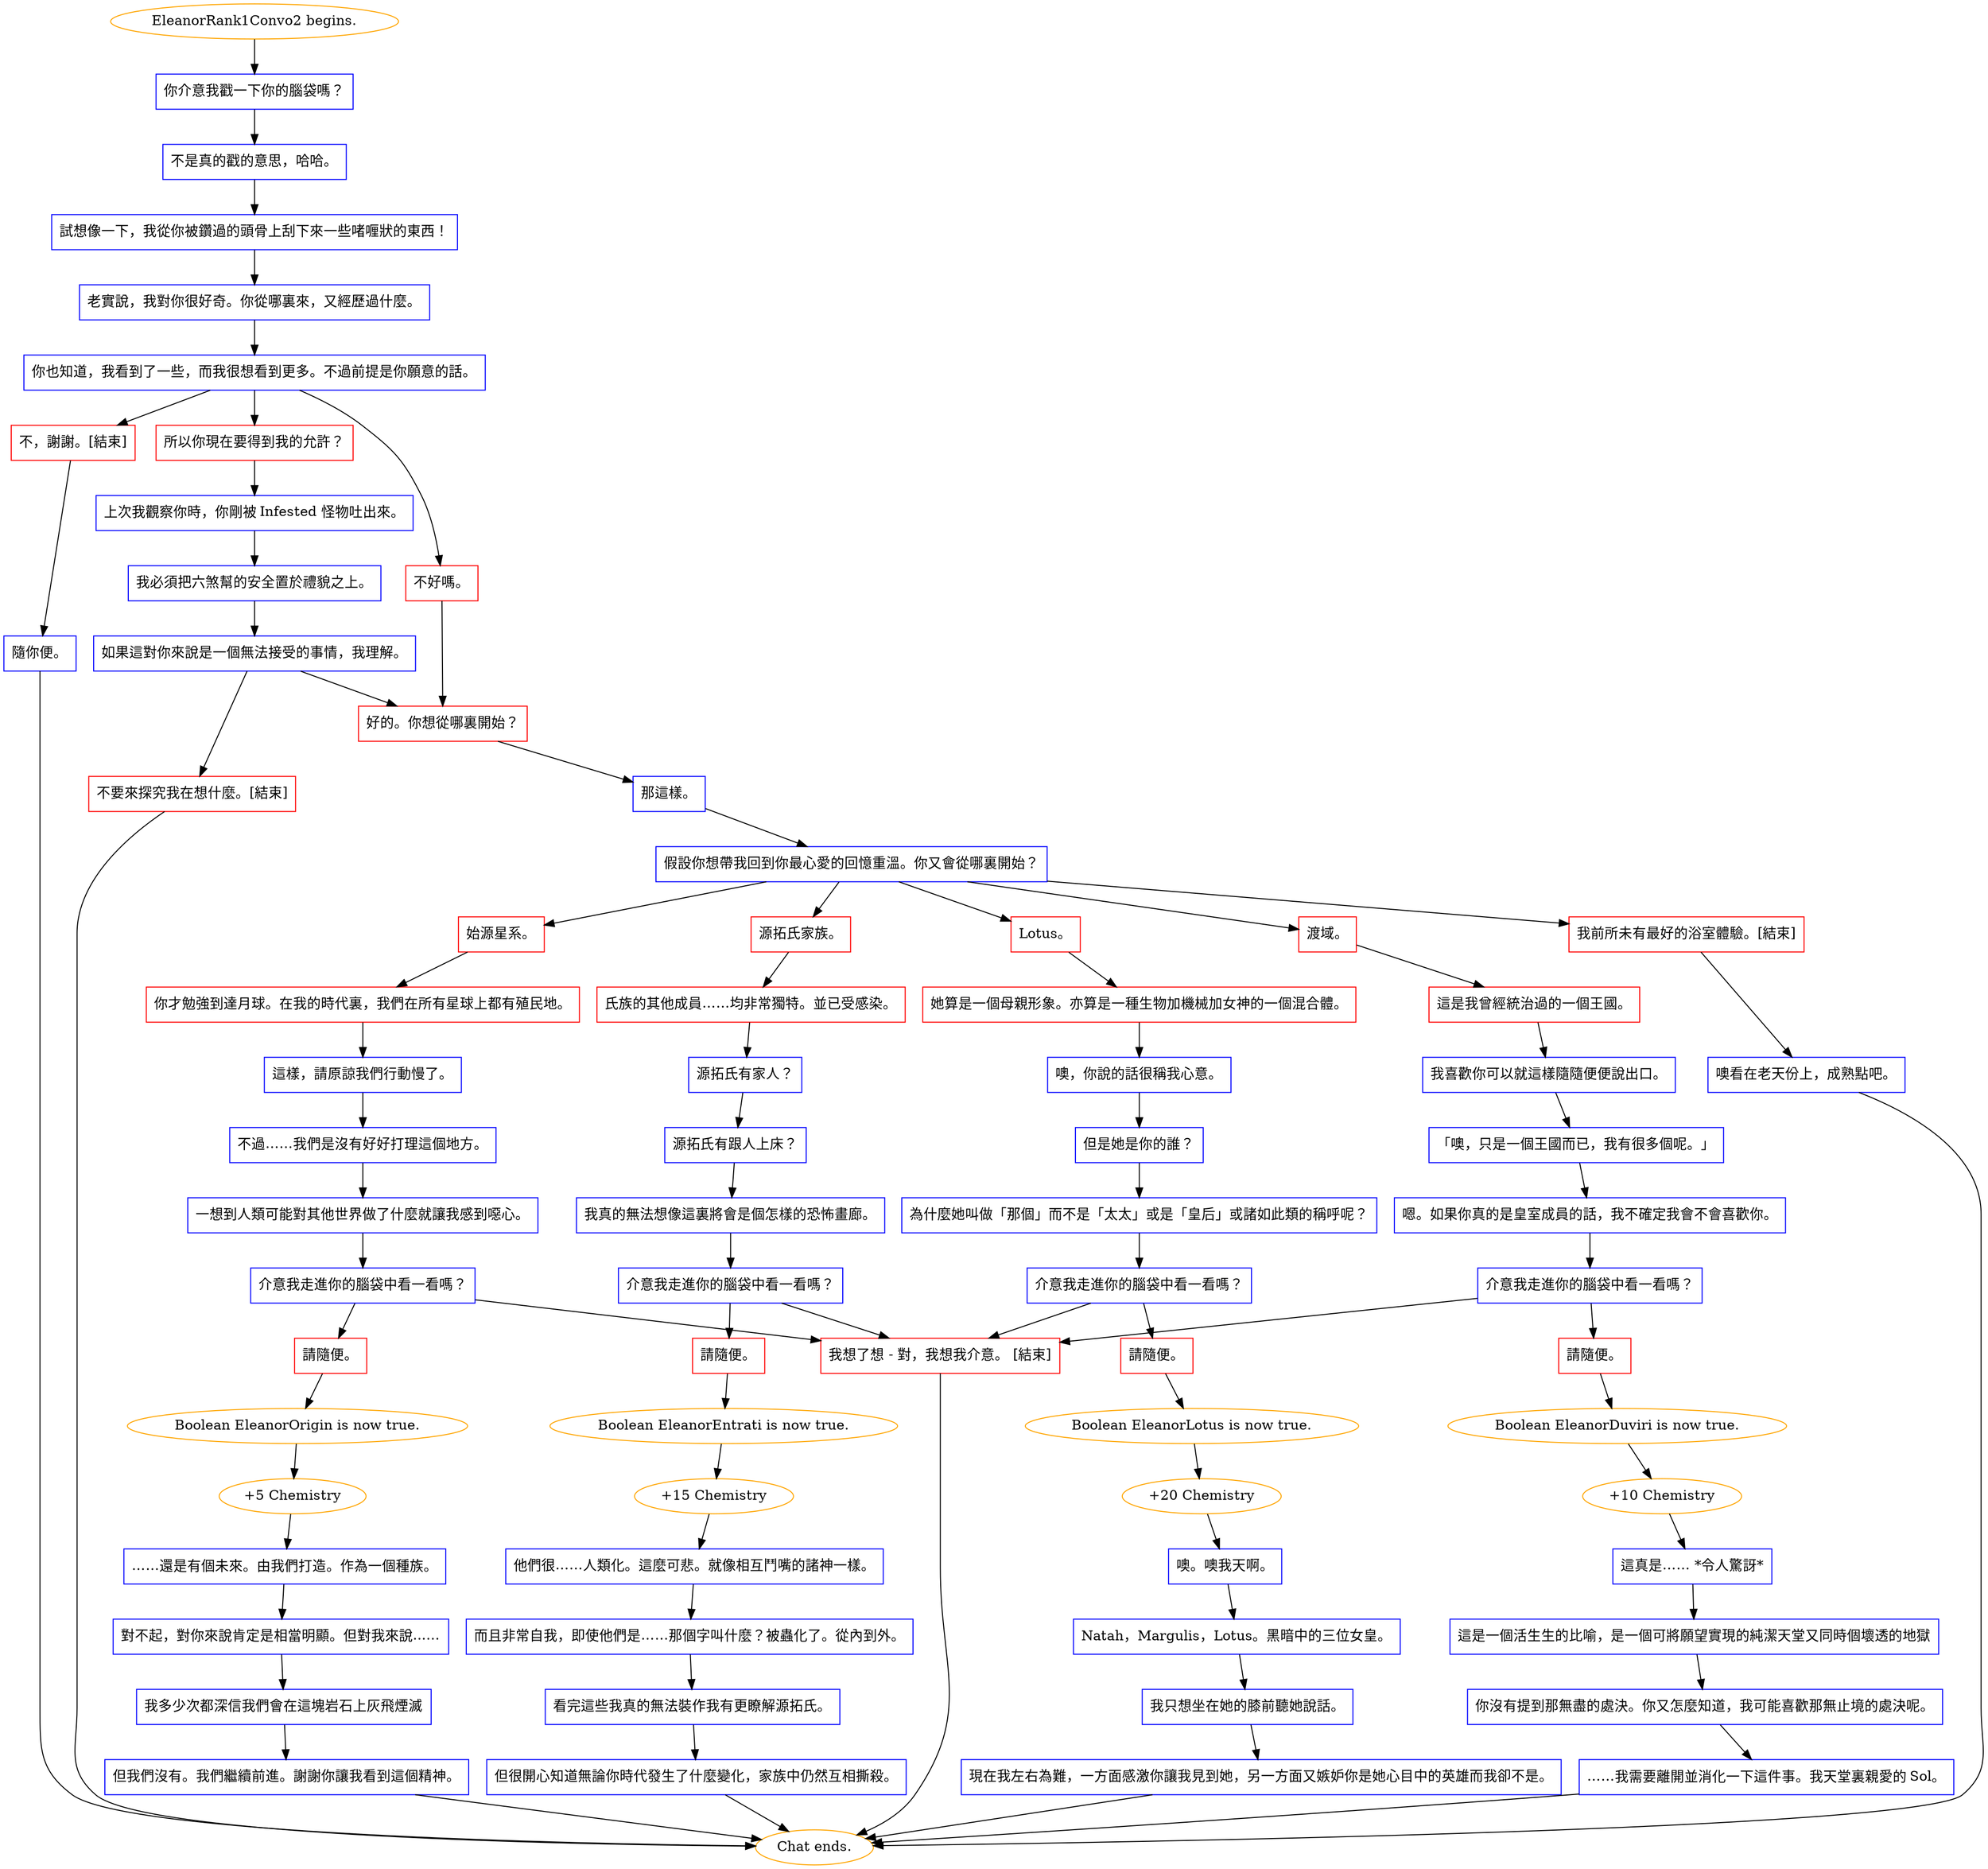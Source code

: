 digraph {
	"EleanorRank1Convo2 begins." [color=orange];
		"EleanorRank1Convo2 begins." -> j941950653;
	j941950653 [label="你介意我戳一下你的腦袋嗎？",shape=box,color=blue];
		j941950653 -> j2988079201;
	j2988079201 [label="不是真的戳的意思，哈哈。",shape=box,color=blue];
		j2988079201 -> j1974111678;
	j1974111678 [label="試想像一下，我從你被鑽過的頭骨上刮下來一些啫喱狀的東西！",shape=box,color=blue];
		j1974111678 -> j3493145991;
	j3493145991 [label="老實說，我對你很好奇。你從哪裏來，又經歷過什麼。",shape=box,color=blue];
		j3493145991 -> j1400772548;
	j1400772548 [label="你也知道，我看到了一些，而我很想看到更多。不過前提是你願意的話。",shape=box,color=blue];
		j1400772548 -> j96649134;
		j1400772548 -> j3176315944;
		j1400772548 -> j1896314998;
	j96649134 [label="不好嗎。",shape=box,color=red];
		j96649134 -> j3987159207;
	j3176315944 [label="所以你現在要得到我的允許？",shape=box,color=red];
		j3176315944 -> j525513321;
	j1896314998 [label="不，謝謝。[結束]",shape=box,color=red];
		j1896314998 -> j2059854066;
	j3987159207 [label="好的。你想從哪裏開始？",shape=box,color=red];
		j3987159207 -> j769021638;
	j525513321 [label="上次我觀察你時，你剛被 Infested 怪物吐出來。",shape=box,color=blue];
		j525513321 -> j3550145507;
	j2059854066 [label="隨你便。",shape=box,color=blue];
		j2059854066 -> "Chat ends.";
	j769021638 [label="那這樣。",shape=box,color=blue];
		j769021638 -> j2098459162;
	j3550145507 [label="我必須把六煞幫的安全置於禮貌之上。",shape=box,color=blue];
		j3550145507 -> j2868580997;
	"Chat ends." [color=orange];
	j2098459162 [label="假設你想帶我回到你最心愛的回憶重溫。你又會從哪裏開始？",shape=box,color=blue];
		j2098459162 -> j3316032748;
		j2098459162 -> j1915886204;
		j2098459162 -> j3236898178;
		j2098459162 -> j3791755805;
		j2098459162 -> j497128200;
	j2868580997 [label="如果這對你來說是一個無法接受的事情，我理解。",shape=box,color=blue];
		j2868580997 -> j3987159207;
		j2868580997 -> j549642217;
	j3316032748 [label="渡域。",shape=box,color=red];
		j3316032748 -> j3573136845;
	j1915886204 [label="始源星系。",shape=box,color=red];
		j1915886204 -> j4272530127;
	j3236898178 [label="源拓氏家族。",shape=box,color=red];
		j3236898178 -> j1094350115;
	j3791755805 [label="Lotus。",shape=box,color=red];
		j3791755805 -> j2779858401;
	j497128200 [label="我前所未有最好的浴室體驗。[結束]",shape=box,color=red];
		j497128200 -> j3241984521;
	j549642217 [label="不要來探究我在想什麼。[結束]",shape=box,color=red];
		j549642217 -> "Chat ends.";
	j3573136845 [label="這是我曾經統治過的一個王國。",shape=box,color=red];
		j3573136845 -> j4025862246;
	j4272530127 [label="你才勉強到達月球。在我的時代裏，我們在所有星球上都有殖民地。",shape=box,color=red];
		j4272530127 -> j3233359762;
	j1094350115 [label="氏族的其他成員……均非常獨特。並已受感染。",shape=box,color=red];
		j1094350115 -> j3913187186;
	j2779858401 [label="她算是一個母親形象。亦算是一種生物加機械加女神的一個混合體。",shape=box,color=red];
		j2779858401 -> j4005405170;
	j3241984521 [label="噢看在老天份上，成熟點吧。",shape=box,color=blue];
		j3241984521 -> "Chat ends.";
	j4025862246 [label="我喜歡你可以就這樣隨隨便便說出口。",shape=box,color=blue];
		j4025862246 -> j3412488965;
	j3233359762 [label="這樣，請原諒我們行動慢了。",shape=box,color=blue];
		j3233359762 -> j1425391170;
	j3913187186 [label="源拓氏有家人？",shape=box,color=blue];
		j3913187186 -> j76418108;
	j4005405170 [label="噢，你說的話很稱我心意。",shape=box,color=blue];
		j4005405170 -> j1794203860;
	j3412488965 [label="「噢，只是一個王國而已，我有很多個呢。」",shape=box,color=blue];
		j3412488965 -> j2360808998;
	j1425391170 [label="不過……我們是沒有好好打理這個地方。",shape=box,color=blue];
		j1425391170 -> j3021443954;
	j76418108 [label="源拓氏有跟人上床？",shape=box,color=blue];
		j76418108 -> j1487465334;
	j1794203860 [label="但是她是你的誰？",shape=box,color=blue];
		j1794203860 -> j3430225623;
	j2360808998 [label="嗯。如果你真的是皇室成員的話，我不確定我會不會喜歡你。",shape=box,color=blue];
		j2360808998 -> j973909418;
	j3021443954 [label="一想到人類可能對其他世界做了什麼就讓我感到噁心。",shape=box,color=blue];
		j3021443954 -> j4130458603;
	j1487465334 [label="我真的無法想像這裏將會是個怎樣的恐怖畫廊。",shape=box,color=blue];
		j1487465334 -> j1657554657;
	j3430225623 [label="為什麼她叫做「那個」而不是「太太」或是「皇后」或諸如此類的稱呼呢？",shape=box,color=blue];
		j3430225623 -> j1262143909;
	j973909418 [label="介意我走進你的腦袋中看一看嗎？",shape=box,color=blue];
		j973909418 -> j199935772;
		j973909418 -> j350109676;
	j4130458603 [label="介意我走進你的腦袋中看一看嗎？",shape=box,color=blue];
		j4130458603 -> j4283238278;
		j4130458603 -> j350109676;
	j1657554657 [label="介意我走進你的腦袋中看一看嗎？",shape=box,color=blue];
		j1657554657 -> j1605074176;
		j1657554657 -> j350109676;
	j1262143909 [label="介意我走進你的腦袋中看一看嗎？",shape=box,color=blue];
		j1262143909 -> j343227744;
		j1262143909 -> j350109676;
	j199935772 [label="請隨便。",shape=box,color=red];
		j199935772 -> j3781998604;
	j350109676 [label="我想了想 - 對，我想我介意。 [結束]",shape=box,color=red];
		j350109676 -> "Chat ends.";
	j4283238278 [label="請隨便。",shape=box,color=red];
		j4283238278 -> j645014635;
	j1605074176 [label="請隨便。",shape=box,color=red];
		j1605074176 -> j4032390114;
	j343227744 [label="請隨便。",shape=box,color=red];
		j343227744 -> j3633092485;
	j3781998604 [label="Boolean EleanorDuviri is now true.",color=orange];
		j3781998604 -> j756243997;
	j645014635 [label="Boolean EleanorOrigin is now true.",color=orange];
		j645014635 -> j4159261139;
	j4032390114 [label="Boolean EleanorEntrati is now true.",color=orange];
		j4032390114 -> j1810405208;
	j3633092485 [label="Boolean EleanorLotus is now true.",color=orange];
		j3633092485 -> j2489388259;
	j756243997 [label="+10 Chemistry",color=orange];
		j756243997 -> j744107420;
	j4159261139 [label="+5 Chemistry",color=orange];
		j4159261139 -> j2987288765;
	j1810405208 [label="+15 Chemistry",color=orange];
		j1810405208 -> j1815243959;
	j2489388259 [label="+20 Chemistry",color=orange];
		j2489388259 -> j3049681007;
	j744107420 [label="這真是…… *令人驚訝*",shape=box,color=blue];
		j744107420 -> j1724420150;
	j2987288765 [label="……還是有個未來。由我們打造。作為一個種族。",shape=box,color=blue];
		j2987288765 -> j369255150;
	j1815243959 [label="他們很……人類化。這麼可悲。就像相互鬥嘴的諸神一樣。",shape=box,color=blue];
		j1815243959 -> j2297931842;
	j3049681007 [label="噢。噢我天啊。",shape=box,color=blue];
		j3049681007 -> j3377848908;
	j1724420150 [label="這是一個活生生的比喻，是一個可將願望實現的純潔天堂又同時個壞透的地獄",shape=box,color=blue];
		j1724420150 -> j3973069780;
	j369255150 [label="對不起，對你來說肯定是相當明顯。但對我來說...…",shape=box,color=blue];
		j369255150 -> j3507942743;
	j2297931842 [label="而且非常自我，即使他們是……那個字叫什麼？被蟲化了。從內到外。",shape=box,color=blue];
		j2297931842 -> j1071566677;
	j3377848908 [label="Natah，Margulis，Lotus。黑暗中的三位女皇。",shape=box,color=blue];
		j3377848908 -> j3709307062;
	j3973069780 [label="你沒有提到那無盡的處決。你又怎麼知道，我可能喜歡那無止境的處決呢。",shape=box,color=blue];
		j3973069780 -> j1962383769;
	j3507942743 [label="我多少次都深信我們會在這塊岩石上灰飛煙滅",shape=box,color=blue];
		j3507942743 -> j2832185203;
	j1071566677 [label="看完這些我真的無法裝作我有更瞭解源拓氏。",shape=box,color=blue];
		j1071566677 -> j4208184793;
	j3709307062 [label="我只想坐在她的膝前聽她說話。",shape=box,color=blue];
		j3709307062 -> j2921789660;
	j1962383769 [label="……我需要離開並消化一下這件事。我天堂裏親愛的 Sol。",shape=box,color=blue];
		j1962383769 -> "Chat ends.";
	j2832185203 [label="但我們沒有。我們繼續前進。謝謝你讓我看到這個精神。",shape=box,color=blue];
		j2832185203 -> "Chat ends.";
	j4208184793 [label="但很開心知道無論你時代發生了什麼變化，家族中仍然互相撕殺。",shape=box,color=blue];
		j4208184793 -> "Chat ends.";
	j2921789660 [label="現在我左右為難，一方面感激你讓我見到她，另一方面又嫉妒你是她心目中的英雄而我卻不是。",shape=box,color=blue];
		j2921789660 -> "Chat ends.";
}